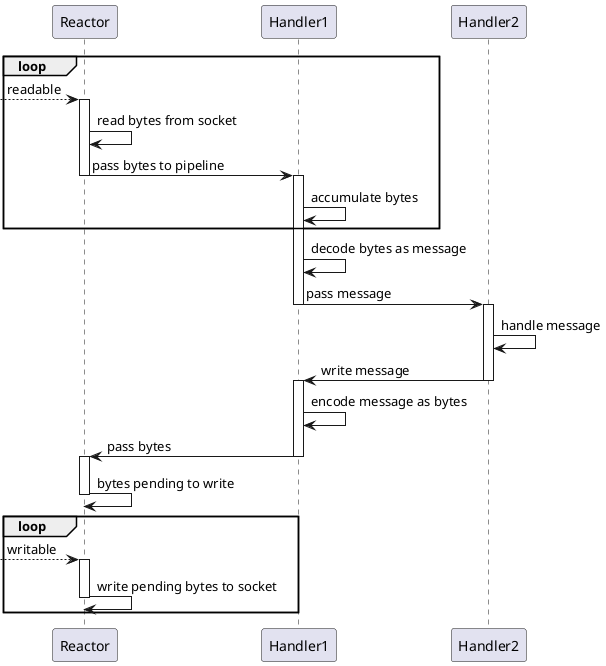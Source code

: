 @startuml Pipeline-Basic
participant 0 as "Reactor"
participant 1 as "Handler1"
participant 2 as "Handler2"

loop

[--> 0: readable
activate 0
0->0: read bytes from socket
0->1: pass bytes to pipeline
deactivate 0

activate 1

1->1: accumulate bytes
end

1->1: decode bytes as message
1->2: pass message
deactivate 1


activate 2
2->2: handle message
2->1: write message
deactivate 2

activate 1
1->1: encode message as bytes
1->0: pass bytes
deactivate 1

activate 0
0->0: bytes pending to write
deactivate 0

loop

[--> 0: writable
activate 0
0->0: write pending bytes to socket
deactivate 0

end

@enduml